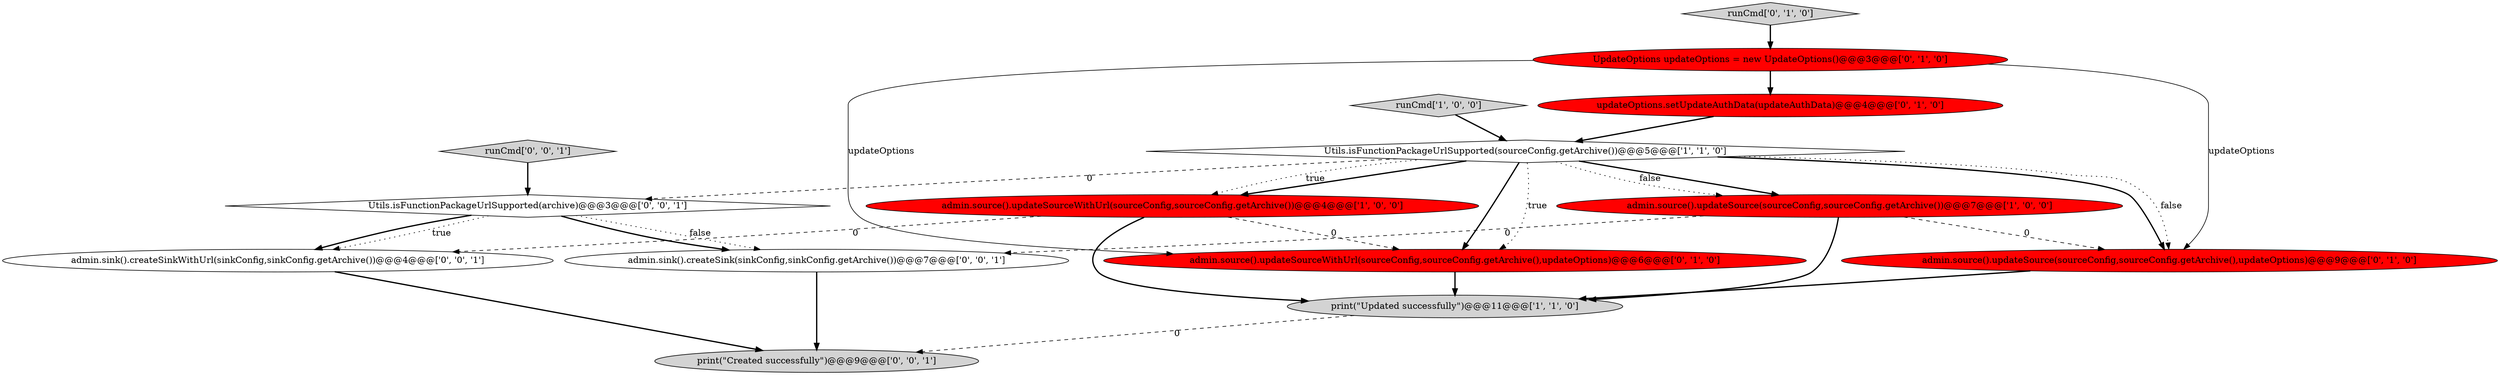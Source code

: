 digraph {
5 [style = filled, label = "updateOptions.setUpdateAuthData(updateAuthData)@@@4@@@['0', '1', '0']", fillcolor = red, shape = ellipse image = "AAA1AAABBB2BBB"];
8 [style = filled, label = "UpdateOptions updateOptions = new UpdateOptions()@@@3@@@['0', '1', '0']", fillcolor = red, shape = ellipse image = "AAA1AAABBB2BBB"];
14 [style = filled, label = "print(\"Created successfully\")@@@9@@@['0', '0', '1']", fillcolor = lightgray, shape = ellipse image = "AAA0AAABBB3BBB"];
9 [style = filled, label = "runCmd['0', '1', '0']", fillcolor = lightgray, shape = diamond image = "AAA0AAABBB2BBB"];
0 [style = filled, label = "Utils.isFunctionPackageUrlSupported(sourceConfig.getArchive())@@@5@@@['1', '1', '0']", fillcolor = white, shape = diamond image = "AAA0AAABBB1BBB"];
13 [style = filled, label = "admin.sink().createSinkWithUrl(sinkConfig,sinkConfig.getArchive())@@@4@@@['0', '0', '1']", fillcolor = white, shape = ellipse image = "AAA0AAABBB3BBB"];
1 [style = filled, label = "print(\"Updated successfully\")@@@11@@@['1', '1', '0']", fillcolor = lightgray, shape = ellipse image = "AAA0AAABBB1BBB"];
7 [style = filled, label = "admin.source().updateSource(sourceConfig,sourceConfig.getArchive(),updateOptions)@@@9@@@['0', '1', '0']", fillcolor = red, shape = ellipse image = "AAA1AAABBB2BBB"];
4 [style = filled, label = "runCmd['1', '0', '0']", fillcolor = lightgray, shape = diamond image = "AAA0AAABBB1BBB"];
3 [style = filled, label = "admin.source().updateSource(sourceConfig,sourceConfig.getArchive())@@@7@@@['1', '0', '0']", fillcolor = red, shape = ellipse image = "AAA1AAABBB1BBB"];
12 [style = filled, label = "Utils.isFunctionPackageUrlSupported(archive)@@@3@@@['0', '0', '1']", fillcolor = white, shape = diamond image = "AAA0AAABBB3BBB"];
2 [style = filled, label = "admin.source().updateSourceWithUrl(sourceConfig,sourceConfig.getArchive())@@@4@@@['1', '0', '0']", fillcolor = red, shape = ellipse image = "AAA1AAABBB1BBB"];
6 [style = filled, label = "admin.source().updateSourceWithUrl(sourceConfig,sourceConfig.getArchive(),updateOptions)@@@6@@@['0', '1', '0']", fillcolor = red, shape = ellipse image = "AAA1AAABBB2BBB"];
11 [style = filled, label = "admin.sink().createSink(sinkConfig,sinkConfig.getArchive())@@@7@@@['0', '0', '1']", fillcolor = white, shape = ellipse image = "AAA0AAABBB3BBB"];
10 [style = filled, label = "runCmd['0', '0', '1']", fillcolor = lightgray, shape = diamond image = "AAA0AAABBB3BBB"];
0->3 [style = bold, label=""];
12->11 [style = dotted, label="false"];
7->1 [style = bold, label=""];
3->1 [style = bold, label=""];
1->14 [style = dashed, label="0"];
11->14 [style = bold, label=""];
0->6 [style = bold, label=""];
3->7 [style = dashed, label="0"];
2->1 [style = bold, label=""];
0->2 [style = bold, label=""];
12->11 [style = bold, label=""];
8->7 [style = solid, label="updateOptions"];
0->12 [style = dashed, label="0"];
0->6 [style = dotted, label="true"];
9->8 [style = bold, label=""];
4->0 [style = bold, label=""];
0->7 [style = bold, label=""];
8->6 [style = solid, label="updateOptions"];
6->1 [style = bold, label=""];
12->13 [style = bold, label=""];
12->13 [style = dotted, label="true"];
8->5 [style = bold, label=""];
5->0 [style = bold, label=""];
0->3 [style = dotted, label="false"];
10->12 [style = bold, label=""];
2->13 [style = dashed, label="0"];
0->7 [style = dotted, label="false"];
2->6 [style = dashed, label="0"];
0->2 [style = dotted, label="true"];
13->14 [style = bold, label=""];
3->11 [style = dashed, label="0"];
}
